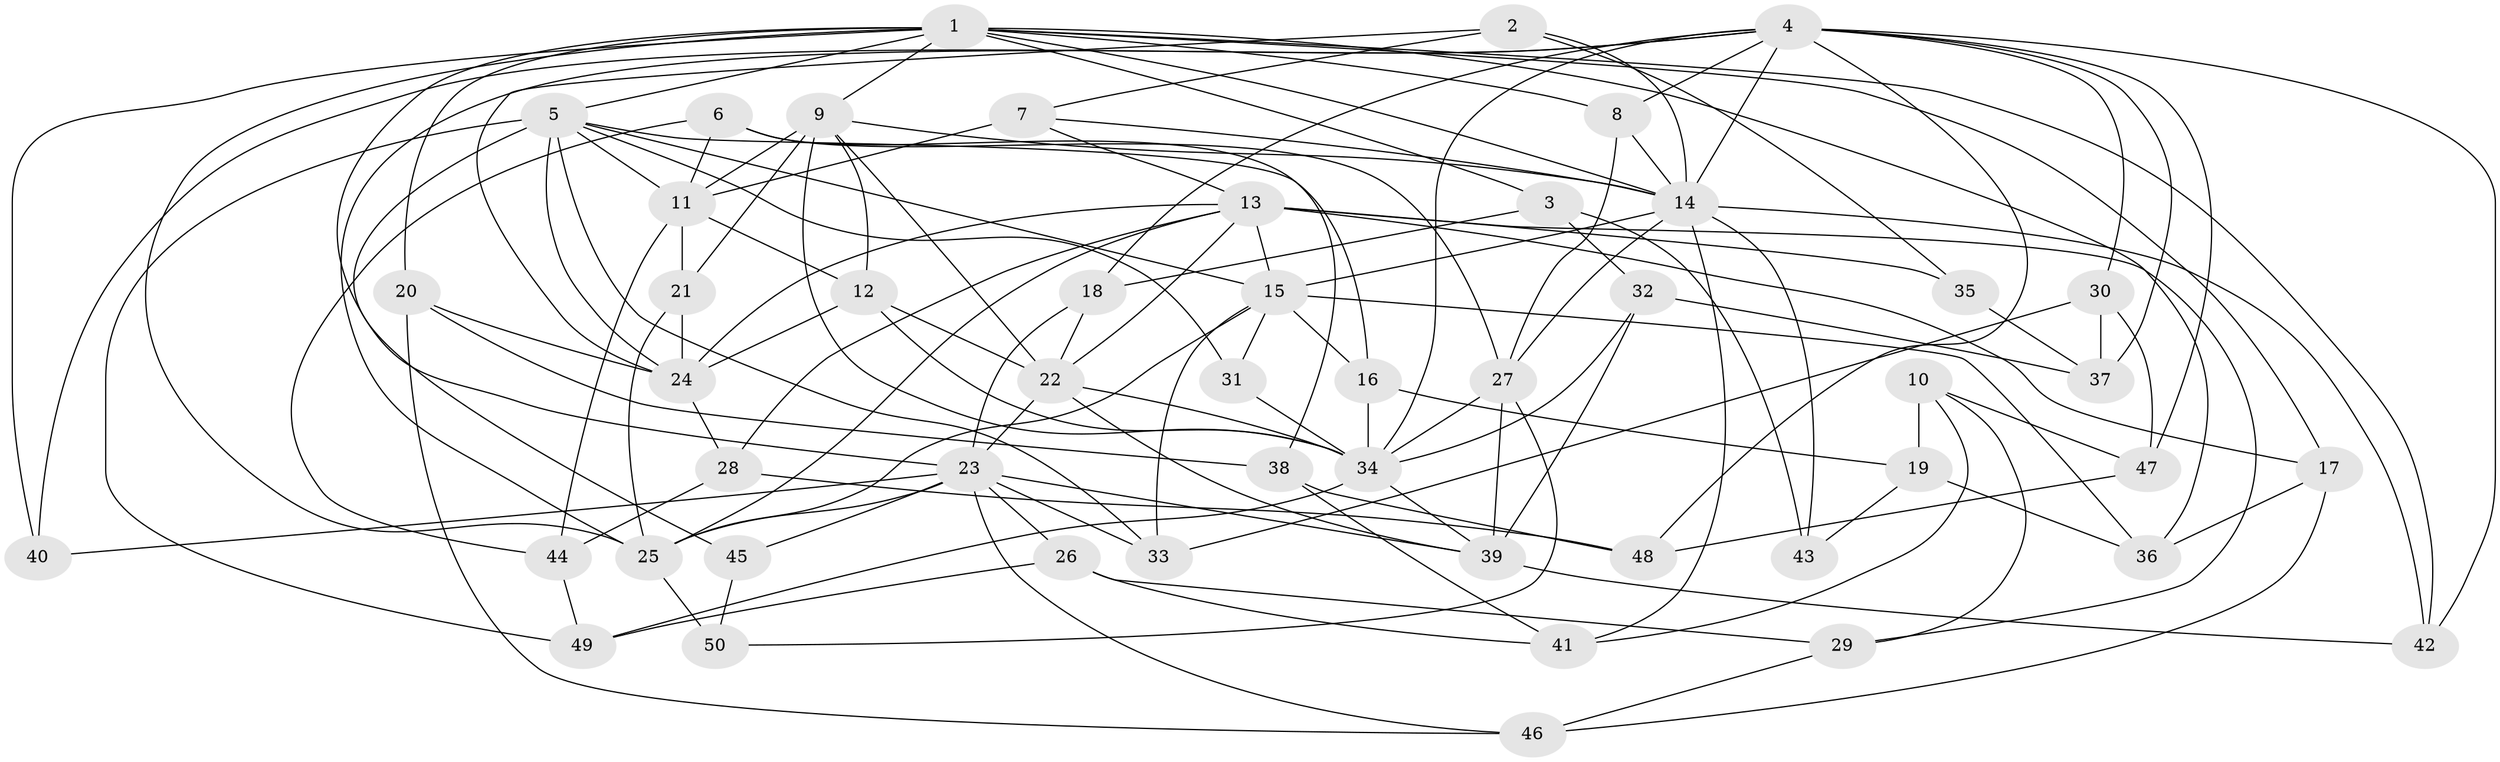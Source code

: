 // original degree distribution, {4: 1.0}
// Generated by graph-tools (version 1.1) at 2025/38/03/09/25 02:38:17]
// undirected, 50 vertices, 131 edges
graph export_dot {
graph [start="1"]
  node [color=gray90,style=filled];
  1;
  2;
  3;
  4;
  5;
  6;
  7;
  8;
  9;
  10;
  11;
  12;
  13;
  14;
  15;
  16;
  17;
  18;
  19;
  20;
  21;
  22;
  23;
  24;
  25;
  26;
  27;
  28;
  29;
  30;
  31;
  32;
  33;
  34;
  35;
  36;
  37;
  38;
  39;
  40;
  41;
  42;
  43;
  44;
  45;
  46;
  47;
  48;
  49;
  50;
  1 -- 3 [weight=1.0];
  1 -- 5 [weight=1.0];
  1 -- 8 [weight=1.0];
  1 -- 9 [weight=1.0];
  1 -- 14 [weight=1.0];
  1 -- 17 [weight=1.0];
  1 -- 20 [weight=1.0];
  1 -- 23 [weight=1.0];
  1 -- 25 [weight=1.0];
  1 -- 36 [weight=1.0];
  1 -- 40 [weight=1.0];
  1 -- 42 [weight=1.0];
  2 -- 7 [weight=1.0];
  2 -- 14 [weight=1.0];
  2 -- 24 [weight=1.0];
  2 -- 35 [weight=1.0];
  3 -- 18 [weight=1.0];
  3 -- 32 [weight=1.0];
  3 -- 43 [weight=1.0];
  4 -- 8 [weight=1.0];
  4 -- 14 [weight=1.0];
  4 -- 18 [weight=1.0];
  4 -- 25 [weight=1.0];
  4 -- 30 [weight=1.0];
  4 -- 34 [weight=1.0];
  4 -- 37 [weight=1.0];
  4 -- 40 [weight=2.0];
  4 -- 42 [weight=1.0];
  4 -- 47 [weight=1.0];
  4 -- 48 [weight=1.0];
  5 -- 11 [weight=1.0];
  5 -- 15 [weight=1.0];
  5 -- 16 [weight=1.0];
  5 -- 24 [weight=3.0];
  5 -- 31 [weight=1.0];
  5 -- 33 [weight=1.0];
  5 -- 45 [weight=2.0];
  5 -- 49 [weight=1.0];
  6 -- 11 [weight=1.0];
  6 -- 27 [weight=1.0];
  6 -- 38 [weight=1.0];
  6 -- 44 [weight=1.0];
  7 -- 11 [weight=1.0];
  7 -- 13 [weight=1.0];
  7 -- 14 [weight=1.0];
  8 -- 14 [weight=1.0];
  8 -- 27 [weight=1.0];
  9 -- 11 [weight=5.0];
  9 -- 12 [weight=1.0];
  9 -- 14 [weight=1.0];
  9 -- 21 [weight=1.0];
  9 -- 22 [weight=1.0];
  9 -- 34 [weight=2.0];
  10 -- 19 [weight=1.0];
  10 -- 29 [weight=1.0];
  10 -- 41 [weight=1.0];
  10 -- 47 [weight=1.0];
  11 -- 12 [weight=2.0];
  11 -- 21 [weight=1.0];
  11 -- 44 [weight=1.0];
  12 -- 22 [weight=1.0];
  12 -- 24 [weight=1.0];
  12 -- 34 [weight=1.0];
  13 -- 15 [weight=2.0];
  13 -- 17 [weight=1.0];
  13 -- 22 [weight=1.0];
  13 -- 24 [weight=2.0];
  13 -- 25 [weight=1.0];
  13 -- 28 [weight=1.0];
  13 -- 29 [weight=1.0];
  13 -- 35 [weight=2.0];
  14 -- 15 [weight=1.0];
  14 -- 27 [weight=1.0];
  14 -- 41 [weight=1.0];
  14 -- 42 [weight=1.0];
  14 -- 43 [weight=2.0];
  15 -- 16 [weight=1.0];
  15 -- 25 [weight=1.0];
  15 -- 31 [weight=2.0];
  15 -- 33 [weight=1.0];
  15 -- 36 [weight=1.0];
  16 -- 19 [weight=1.0];
  16 -- 34 [weight=1.0];
  17 -- 36 [weight=1.0];
  17 -- 46 [weight=1.0];
  18 -- 22 [weight=1.0];
  18 -- 23 [weight=1.0];
  19 -- 36 [weight=1.0];
  19 -- 43 [weight=1.0];
  20 -- 24 [weight=1.0];
  20 -- 38 [weight=1.0];
  20 -- 46 [weight=1.0];
  21 -- 24 [weight=1.0];
  21 -- 25 [weight=1.0];
  22 -- 23 [weight=1.0];
  22 -- 34 [weight=2.0];
  22 -- 39 [weight=1.0];
  23 -- 25 [weight=1.0];
  23 -- 26 [weight=1.0];
  23 -- 33 [weight=1.0];
  23 -- 39 [weight=1.0];
  23 -- 40 [weight=1.0];
  23 -- 45 [weight=1.0];
  23 -- 46 [weight=1.0];
  24 -- 28 [weight=1.0];
  25 -- 50 [weight=2.0];
  26 -- 29 [weight=1.0];
  26 -- 41 [weight=1.0];
  26 -- 49 [weight=1.0];
  27 -- 34 [weight=1.0];
  27 -- 39 [weight=3.0];
  27 -- 50 [weight=1.0];
  28 -- 44 [weight=1.0];
  28 -- 48 [weight=1.0];
  29 -- 46 [weight=1.0];
  30 -- 33 [weight=1.0];
  30 -- 37 [weight=1.0];
  30 -- 47 [weight=1.0];
  31 -- 34 [weight=1.0];
  32 -- 34 [weight=1.0];
  32 -- 37 [weight=1.0];
  32 -- 39 [weight=1.0];
  34 -- 39 [weight=1.0];
  34 -- 49 [weight=1.0];
  35 -- 37 [weight=1.0];
  38 -- 41 [weight=1.0];
  38 -- 48 [weight=1.0];
  39 -- 42 [weight=1.0];
  44 -- 49 [weight=1.0];
  45 -- 50 [weight=1.0];
  47 -- 48 [weight=1.0];
}
